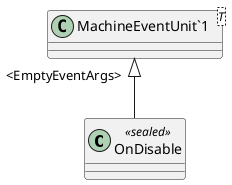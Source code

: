 @startuml
class OnDisable <<sealed>> {
}
class "MachineEventUnit`1"<T> {
}
"MachineEventUnit`1" "<EmptyEventArgs>" <|-- OnDisable
@enduml
